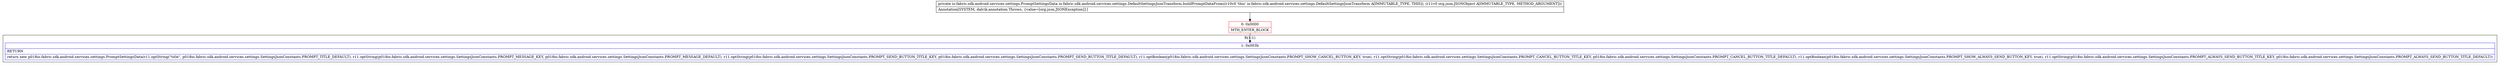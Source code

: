 digraph "CFG forio.fabric.sdk.android.services.settings.DefaultSettingsJsonTransform.buildPromptDataFrom(Lorg\/json\/JSONObject;)Lio\/fabric\/sdk\/android\/services\/settings\/PromptSettingsData;" {
subgraph cluster_Region_136529858 {
label = "R(1:1)";
node [shape=record,color=blue];
Node_1 [shape=record,label="{1\:\ 0x003b|RETURN\l|return new p018io.fabric.sdk.android.services.settings.PromptSettingsData(r11.optString(\"title\", p018io.fabric.sdk.android.services.settings.SettingsJsonConstants.PROMPT_TITLE_DEFAULT), r11.optString(p018io.fabric.sdk.android.services.settings.SettingsJsonConstants.PROMPT_MESSAGE_KEY, p018io.fabric.sdk.android.services.settings.SettingsJsonConstants.PROMPT_MESSAGE_DEFAULT), r11.optString(p018io.fabric.sdk.android.services.settings.SettingsJsonConstants.PROMPT_SEND_BUTTON_TITLE_KEY, p018io.fabric.sdk.android.services.settings.SettingsJsonConstants.PROMPT_SEND_BUTTON_TITLE_DEFAULT), r11.optBoolean(p018io.fabric.sdk.android.services.settings.SettingsJsonConstants.PROMPT_SHOW_CANCEL_BUTTON_KEY, true), r11.optString(p018io.fabric.sdk.android.services.settings.SettingsJsonConstants.PROMPT_CANCEL_BUTTON_TITLE_KEY, p018io.fabric.sdk.android.services.settings.SettingsJsonConstants.PROMPT_CANCEL_BUTTON_TITLE_DEFAULT), r11.optBoolean(p018io.fabric.sdk.android.services.settings.SettingsJsonConstants.PROMPT_SHOW_ALWAYS_SEND_BUTTON_KEY, true), r11.optString(p018io.fabric.sdk.android.services.settings.SettingsJsonConstants.PROMPT_ALWAYS_SEND_BUTTON_TITLE_KEY, p018io.fabric.sdk.android.services.settings.SettingsJsonConstants.PROMPT_ALWAYS_SEND_BUTTON_TITLE_DEFAULT))\l}"];
}
Node_0 [shape=record,color=red,label="{0\:\ 0x0000|MTH_ENTER_BLOCK\l}"];
MethodNode[shape=record,label="{private io.fabric.sdk.android.services.settings.PromptSettingsData io.fabric.sdk.android.services.settings.DefaultSettingsJsonTransform.buildPromptDataFrom((r10v0 'this' io.fabric.sdk.android.services.settings.DefaultSettingsJsonTransform A[IMMUTABLE_TYPE, THIS]), (r11v0 org.json.JSONObject A[IMMUTABLE_TYPE, METHOD_ARGUMENT]))  | Annotation[SYSTEM, dalvik.annotation.Throws, \{value=[org.json.JSONException]\}]\l}"];
MethodNode -> Node_0;
Node_0 -> Node_1;
}

